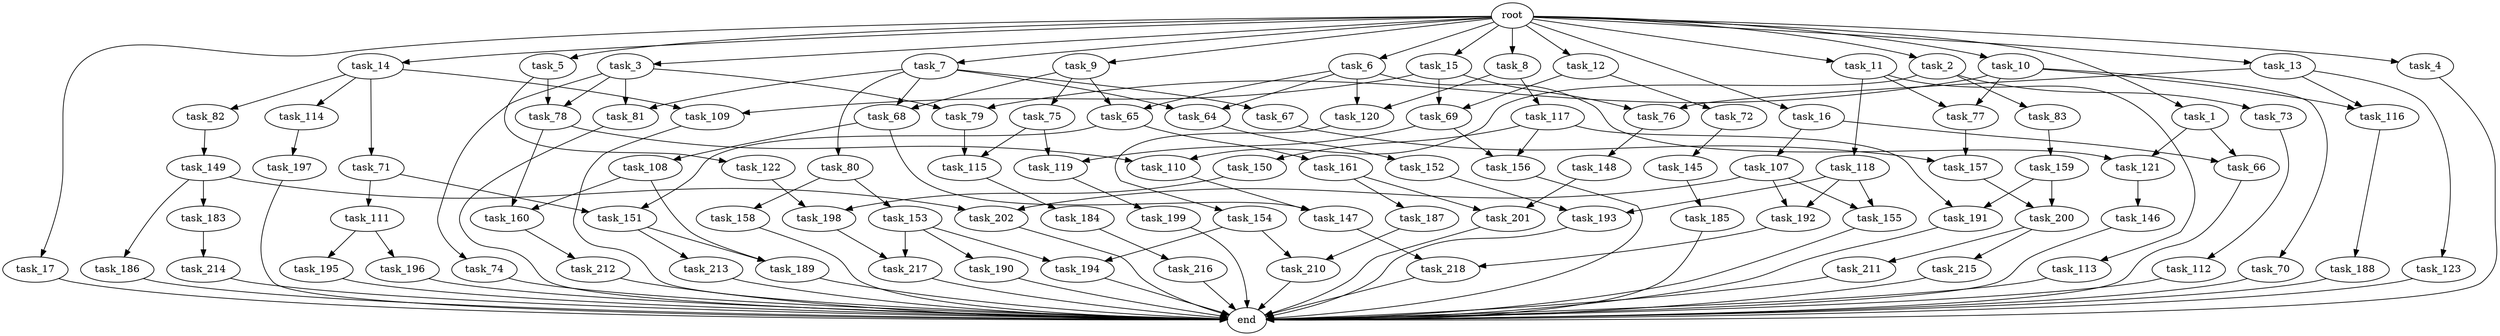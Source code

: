 digraph G {
  task_11 [size="2.048000"];
  task_195 [size="618475290.624000"];
  task_64 [size="137438953.472000"];
  task_17 [size="2.048000"];
  task_190 [size="618475290.624000"];
  task_217 [size="893353197.568000"];
  task_118 [size="1391569403.904000"];
  task_69 [size="1460288880.640000"];
  task_155 [size="858993459.200000"];
  task_109 [size="343597383.680000"];
  task_189 [size="2233382993.920000"];
  task_199 [size="429496729.600000"];
  task_73 [size="154618822.656000"];
  task_197 [size="429496729.600000"];
  task_7 [size="2.048000"];
  task_113 [size="1391569403.904000"];
  task_67 [size="68719476.736000"];
  task_192 [size="858993459.200000"];
  task_214 [size="841813590.016000"];
  task_157 [size="1666447310.848000"];
  task_216 [size="841813590.016000"];
  task_115 [size="704374636.544000"];
  task_75 [size="618475290.624000"];
  task_158 [size="274877906.944000"];
  task_188 [size="154618822.656000"];
  task_119 [size="1992864825.344000"];
  task_107 [size="68719476.736000"];
  task_81 [size="498216206.336000"];
  task_196 [size="618475290.624000"];
  task_112 [size="274877906.944000"];
  task_121 [size="343597383.680000"];
  task_16 [size="2.048000"];
  task_83 [size="154618822.656000"];
  task_198 [size="309237645.312000"];
  task_145 [size="274877906.944000"];
  task_80 [size="68719476.736000"];
  task_202 [size="1529008357.376000"];
  task_14 [size="2.048000"];
  task_187 [size="841813590.016000"];
  task_185 [size="1099511627.776000"];
  task_215 [size="1099511627.776000"];
  task_147 [size="1116691496.960000"];
  task_108 [size="274877906.944000"];
  task_146 [size="429496729.600000"];
  task_9 [size="2.048000"];
  task_149 [size="274877906.944000"];
  task_8 [size="2.048000"];
  end [size="0.000000"];
  root [size="0.000000"];
  task_184 [size="154618822.656000"];
  task_212 [size="274877906.944000"];
  task_161 [size="618475290.624000"];
  task_218 [size="2233382993.920000"];
  task_4 [size="2.048000"];
  task_70 [size="841813590.016000"];
  task_65 [size="687194767.360000"];
  task_78 [size="584115552.256000"];
  task_13 [size="2.048000"];
  task_194 [size="2010044694.528000"];
  task_66 [size="343597383.680000"];
  task_120 [size="1168231104.512000"];
  task_5 [size="2.048000"];
  task_153 [size="274877906.944000"];
  task_154 [size="1391569403.904000"];
  task_200 [size="1717986918.400000"];
  task_6 [size="2.048000"];
  task_122 [size="154618822.656000"];
  task_116 [size="1683627180.032000"];
  task_150 [size="154618822.656000"];
  task_201 [size="1460288880.640000"];
  task_152 [size="1717986918.400000"];
  task_3 [size="2.048000"];
  task_117 [size="1099511627.776000"];
  task_213 [size="1391569403.904000"];
  task_15 [size="2.048000"];
  task_10 [size="2.048000"];
  task_110 [size="996432412.672000"];
  task_148 [size="1391569403.904000"];
  task_79 [size="1271310319.616000"];
  task_186 [size="1099511627.776000"];
  task_74 [size="429496729.600000"];
  task_210 [size="1546188226.560000"];
  task_160 [size="1683627180.032000"];
  task_183 [size="1099511627.776000"];
  task_159 [size="1099511627.776000"];
  task_151 [size="893353197.568000"];
  task_156 [size="1872605741.056000"];
  task_193 [size="584115552.256000"];
  task_68 [size="687194767.360000"];
  task_2 [size="2.048000"];
  task_72 [size="1391569403.904000"];
  task_71 [size="274877906.944000"];
  task_114 [size="274877906.944000"];
  task_12 [size="2.048000"];
  task_111 [size="274877906.944000"];
  task_191 [size="773094113.280000"];
  task_123 [size="841813590.016000"];
  task_82 [size="274877906.944000"];
  task_211 [size="1099511627.776000"];
  task_77 [size="2233382993.920000"];
  task_76 [size="910533066.752000"];
  task_1 [size="2.048000"];

  task_11 -> task_113 [size="679477248.000000"];
  task_11 -> task_118 [size="679477248.000000"];
  task_11 -> task_77 [size="679477248.000000"];
  task_195 -> end [size="1.000000"];
  task_64 -> task_152 [size="838860800.000000"];
  task_17 -> end [size="1.000000"];
  task_190 -> end [size="1.000000"];
  task_217 -> end [size="1.000000"];
  task_118 -> task_155 [size="209715200.000000"];
  task_118 -> task_192 [size="209715200.000000"];
  task_118 -> task_193 [size="209715200.000000"];
  task_69 -> task_119 [size="838860800.000000"];
  task_69 -> task_156 [size="838860800.000000"];
  task_155 -> end [size="1.000000"];
  task_109 -> end [size="1.000000"];
  task_189 -> end [size="1.000000"];
  task_199 -> end [size="1.000000"];
  task_73 -> task_112 [size="134217728.000000"];
  task_197 -> end [size="1.000000"];
  task_7 -> task_68 [size="33554432.000000"];
  task_7 -> task_67 [size="33554432.000000"];
  task_7 -> task_80 [size="33554432.000000"];
  task_7 -> task_64 [size="33554432.000000"];
  task_7 -> task_81 [size="33554432.000000"];
  task_113 -> end [size="1.000000"];
  task_67 -> task_157 [size="134217728.000000"];
  task_192 -> task_218 [size="411041792.000000"];
  task_214 -> end [size="1.000000"];
  task_157 -> task_200 [size="536870912.000000"];
  task_216 -> end [size="1.000000"];
  task_115 -> task_184 [size="75497472.000000"];
  task_75 -> task_119 [size="134217728.000000"];
  task_75 -> task_115 [size="134217728.000000"];
  task_158 -> end [size="1.000000"];
  task_188 -> end [size="1.000000"];
  task_119 -> task_199 [size="209715200.000000"];
  task_107 -> task_155 [size="209715200.000000"];
  task_107 -> task_192 [size="209715200.000000"];
  task_107 -> task_202 [size="209715200.000000"];
  task_81 -> end [size="1.000000"];
  task_196 -> end [size="1.000000"];
  task_112 -> end [size="1.000000"];
  task_121 -> task_146 [size="209715200.000000"];
  task_16 -> task_66 [size="33554432.000000"];
  task_16 -> task_107 [size="33554432.000000"];
  task_83 -> task_159 [size="536870912.000000"];
  task_198 -> task_217 [size="134217728.000000"];
  task_145 -> task_185 [size="536870912.000000"];
  task_80 -> task_158 [size="134217728.000000"];
  task_80 -> task_153 [size="134217728.000000"];
  task_202 -> end [size="1.000000"];
  task_14 -> task_109 [size="134217728.000000"];
  task_14 -> task_82 [size="134217728.000000"];
  task_14 -> task_71 [size="134217728.000000"];
  task_14 -> task_114 [size="134217728.000000"];
  task_187 -> task_210 [size="75497472.000000"];
  task_185 -> end [size="1.000000"];
  task_215 -> end [size="1.000000"];
  task_147 -> task_218 [size="679477248.000000"];
  task_108 -> task_189 [size="411041792.000000"];
  task_108 -> task_160 [size="411041792.000000"];
  task_146 -> end [size="1.000000"];
  task_9 -> task_65 [size="301989888.000000"];
  task_9 -> task_68 [size="301989888.000000"];
  task_9 -> task_75 [size="301989888.000000"];
  task_149 -> task_186 [size="536870912.000000"];
  task_149 -> task_183 [size="536870912.000000"];
  task_149 -> task_202 [size="536870912.000000"];
  task_8 -> task_120 [size="536870912.000000"];
  task_8 -> task_117 [size="536870912.000000"];
  root -> task_15 [size="1.000000"];
  root -> task_16 [size="1.000000"];
  root -> task_5 [size="1.000000"];
  root -> task_11 [size="1.000000"];
  root -> task_3 [size="1.000000"];
  root -> task_12 [size="1.000000"];
  root -> task_8 [size="1.000000"];
  root -> task_6 [size="1.000000"];
  root -> task_17 [size="1.000000"];
  root -> task_7 [size="1.000000"];
  root -> task_1 [size="1.000000"];
  root -> task_4 [size="1.000000"];
  root -> task_2 [size="1.000000"];
  root -> task_13 [size="1.000000"];
  root -> task_14 [size="1.000000"];
  root -> task_9 [size="1.000000"];
  root -> task_10 [size="1.000000"];
  task_184 -> task_216 [size="411041792.000000"];
  task_212 -> end [size="1.000000"];
  task_161 -> task_201 [size="411041792.000000"];
  task_161 -> task_187 [size="411041792.000000"];
  task_218 -> end [size="1.000000"];
  task_4 -> end [size="1.000000"];
  task_70 -> end [size="1.000000"];
  task_65 -> task_161 [size="301989888.000000"];
  task_65 -> task_151 [size="301989888.000000"];
  task_78 -> task_110 [size="411041792.000000"];
  task_78 -> task_160 [size="411041792.000000"];
  task_13 -> task_123 [size="411041792.000000"];
  task_13 -> task_116 [size="411041792.000000"];
  task_13 -> task_76 [size="411041792.000000"];
  task_194 -> end [size="1.000000"];
  task_66 -> end [size="1.000000"];
  task_120 -> task_154 [size="679477248.000000"];
  task_5 -> task_78 [size="75497472.000000"];
  task_5 -> task_122 [size="75497472.000000"];
  task_153 -> task_190 [size="301989888.000000"];
  task_153 -> task_194 [size="301989888.000000"];
  task_153 -> task_217 [size="301989888.000000"];
  task_154 -> task_210 [size="679477248.000000"];
  task_154 -> task_194 [size="679477248.000000"];
  task_200 -> task_215 [size="536870912.000000"];
  task_200 -> task_211 [size="536870912.000000"];
  task_6 -> task_65 [size="33554432.000000"];
  task_6 -> task_121 [size="33554432.000000"];
  task_6 -> task_120 [size="33554432.000000"];
  task_6 -> task_64 [size="33554432.000000"];
  task_122 -> task_198 [size="75497472.000000"];
  task_116 -> task_188 [size="75497472.000000"];
  task_150 -> task_198 [size="75497472.000000"];
  task_201 -> end [size="1.000000"];
  task_152 -> task_193 [size="75497472.000000"];
  task_3 -> task_78 [size="209715200.000000"];
  task_3 -> task_79 [size="209715200.000000"];
  task_3 -> task_81 [size="209715200.000000"];
  task_3 -> task_74 [size="209715200.000000"];
  task_117 -> task_156 [size="75497472.000000"];
  task_117 -> task_191 [size="75497472.000000"];
  task_117 -> task_150 [size="75497472.000000"];
  task_213 -> end [size="1.000000"];
  task_15 -> task_109 [size="33554432.000000"];
  task_15 -> task_69 [size="33554432.000000"];
  task_15 -> task_76 [size="33554432.000000"];
  task_10 -> task_77 [size="411041792.000000"];
  task_10 -> task_116 [size="411041792.000000"];
  task_10 -> task_79 [size="411041792.000000"];
  task_10 -> task_70 [size="411041792.000000"];
  task_110 -> task_147 [size="411041792.000000"];
  task_148 -> task_201 [size="301989888.000000"];
  task_79 -> task_115 [size="209715200.000000"];
  task_186 -> end [size="1.000000"];
  task_74 -> end [size="1.000000"];
  task_210 -> end [size="1.000000"];
  task_160 -> task_212 [size="134217728.000000"];
  task_183 -> task_214 [size="411041792.000000"];
  task_159 -> task_200 [size="301989888.000000"];
  task_159 -> task_191 [size="301989888.000000"];
  task_151 -> task_189 [size="679477248.000000"];
  task_151 -> task_213 [size="679477248.000000"];
  task_156 -> end [size="1.000000"];
  task_193 -> end [size="1.000000"];
  task_68 -> task_108 [size="134217728.000000"];
  task_68 -> task_147 [size="134217728.000000"];
  task_2 -> task_110 [size="75497472.000000"];
  task_2 -> task_73 [size="75497472.000000"];
  task_2 -> task_83 [size="75497472.000000"];
  task_72 -> task_145 [size="134217728.000000"];
  task_71 -> task_151 [size="134217728.000000"];
  task_71 -> task_111 [size="134217728.000000"];
  task_114 -> task_197 [size="209715200.000000"];
  task_12 -> task_69 [size="679477248.000000"];
  task_12 -> task_72 [size="679477248.000000"];
  task_111 -> task_195 [size="301989888.000000"];
  task_111 -> task_196 [size="301989888.000000"];
  task_191 -> end [size="1.000000"];
  task_123 -> end [size="1.000000"];
  task_82 -> task_149 [size="134217728.000000"];
  task_211 -> end [size="1.000000"];
  task_77 -> task_157 [size="679477248.000000"];
  task_76 -> task_148 [size="679477248.000000"];
  task_1 -> task_66 [size="134217728.000000"];
  task_1 -> task_121 [size="134217728.000000"];
}
